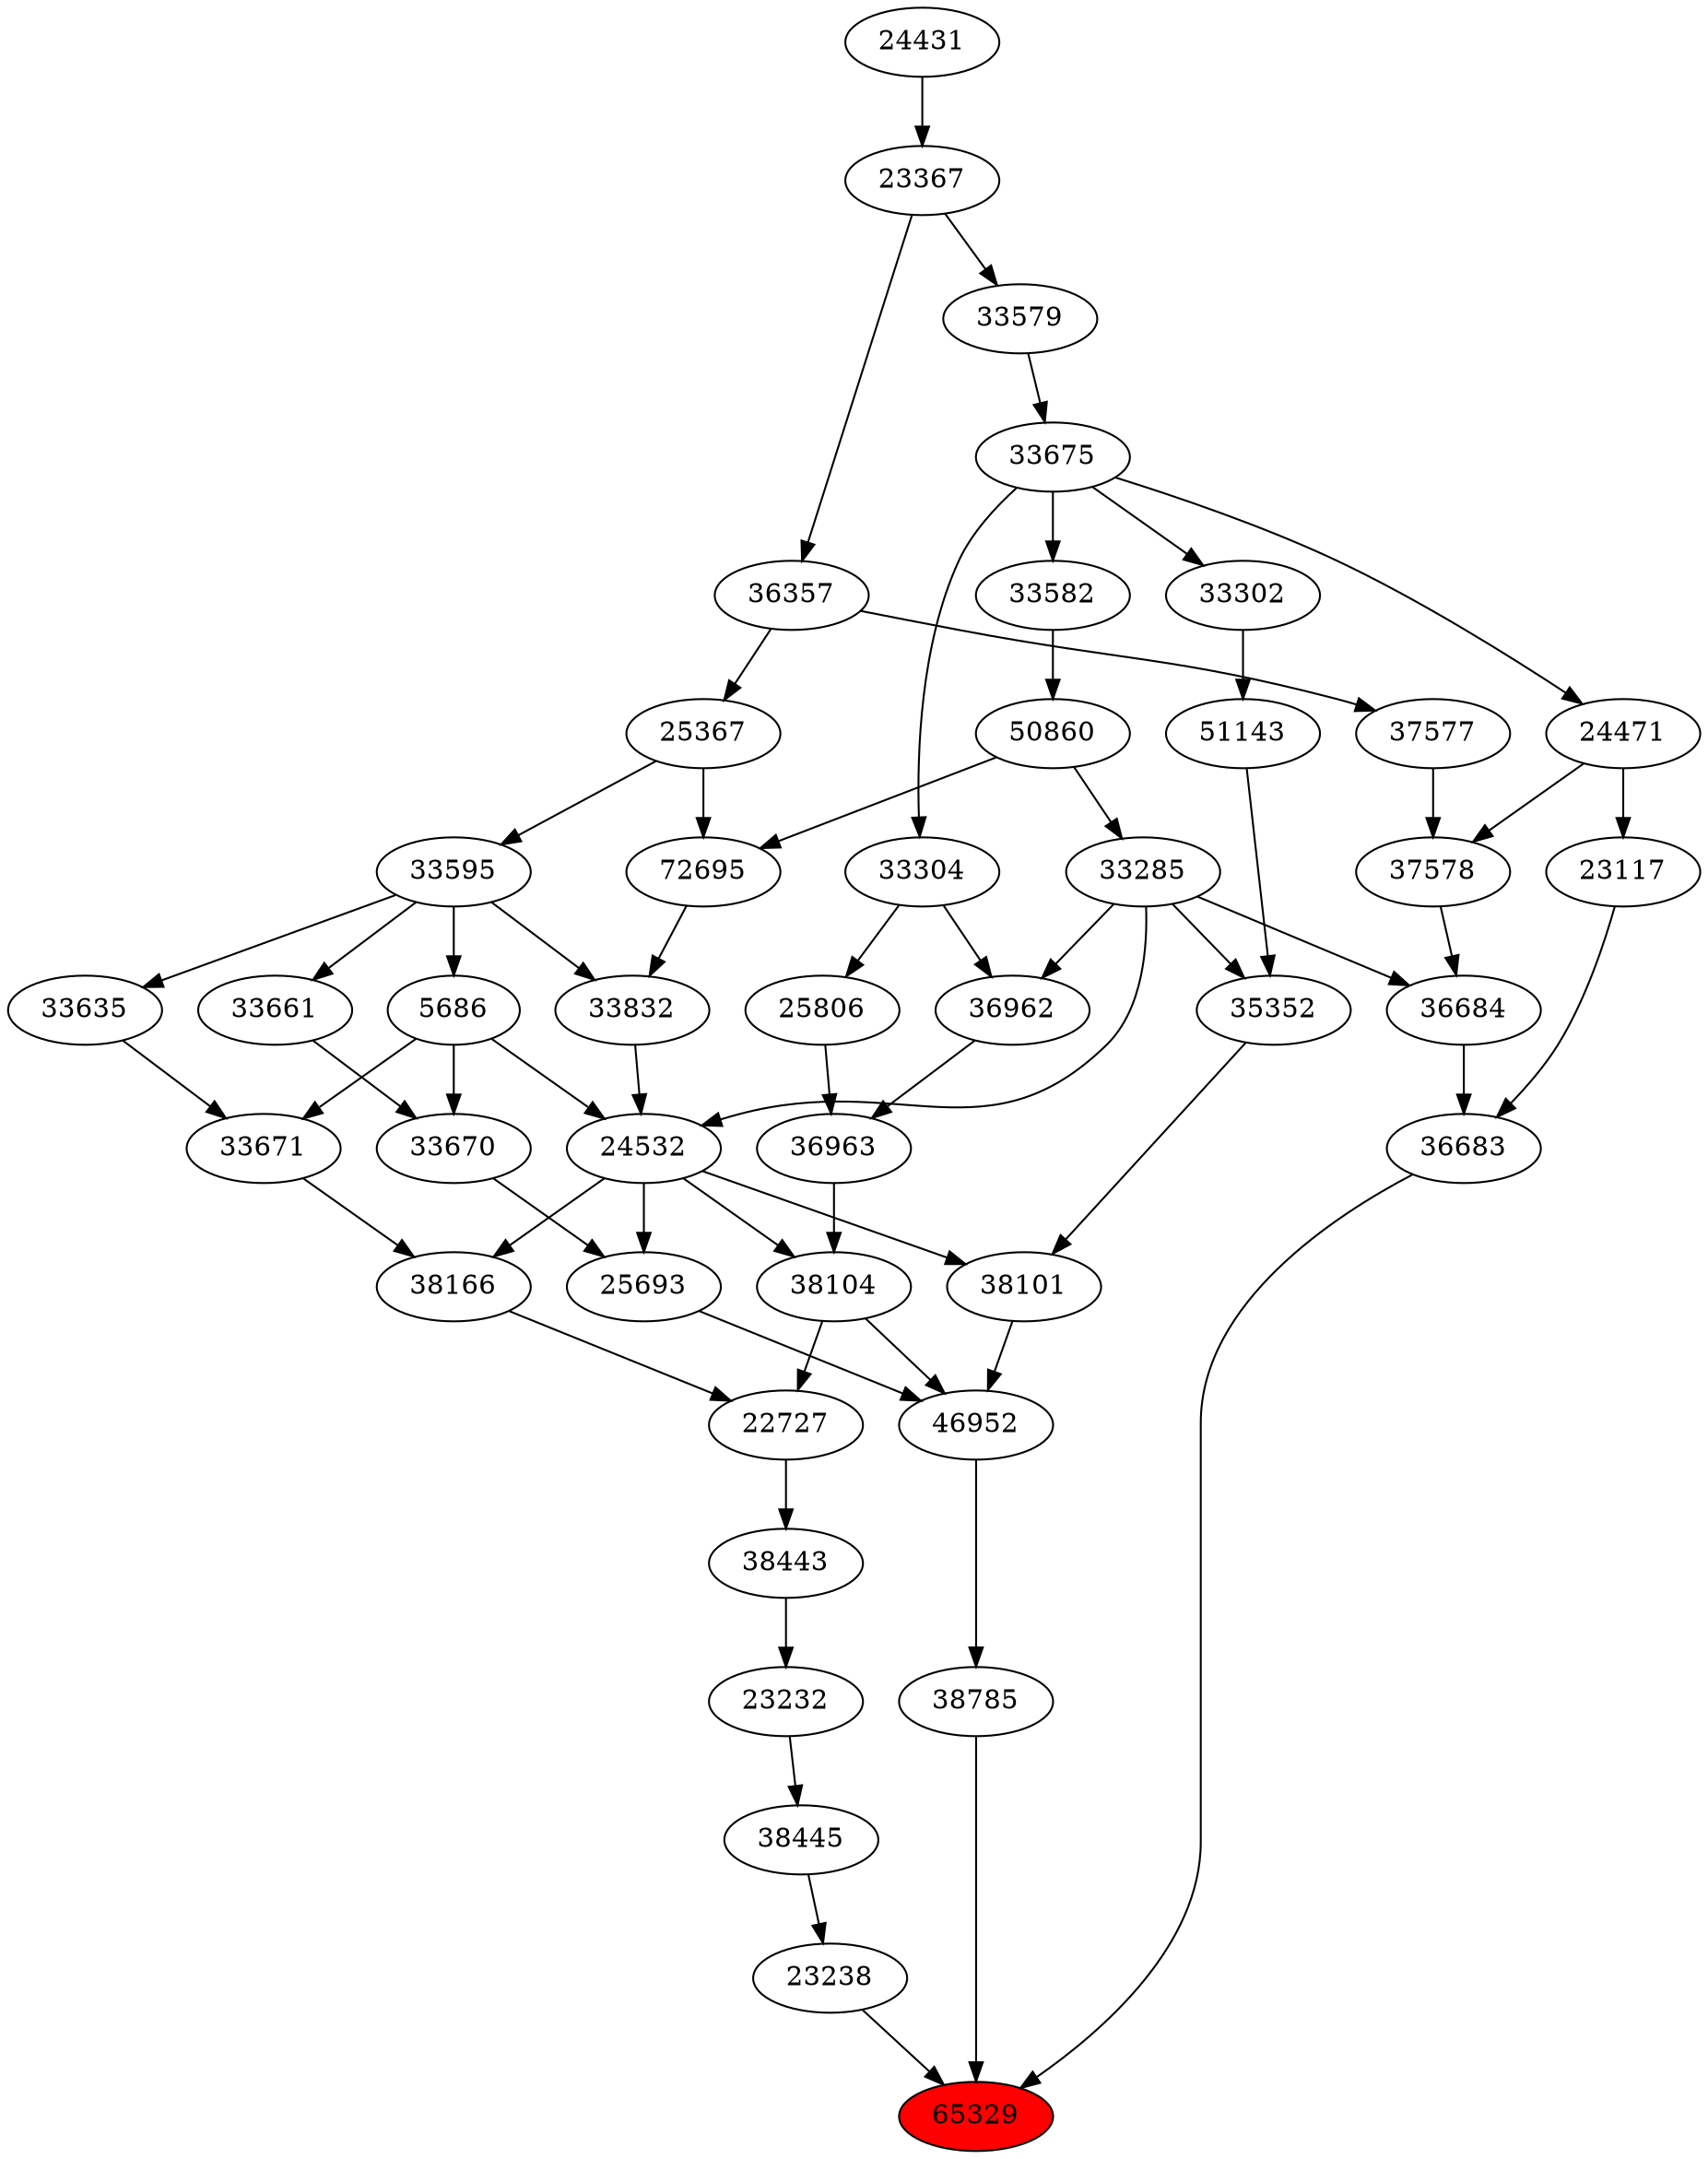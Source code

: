 strict digraph{ 
65329 [label="65329" fillcolor=red style=filled]
23238 -> 65329
38785 -> 65329
36683 -> 65329
23238 [label="23238"]
38445 -> 23238
38785 [label="38785"]
46952 -> 38785
36683 [label="36683"]
36684 -> 36683
23117 -> 36683
38445 [label="38445"]
23232 -> 38445
46952 [label="46952"]
25693 -> 46952
38101 -> 46952
38104 -> 46952
36684 [label="36684"]
33285 -> 36684
37578 -> 36684
23117 [label="23117"]
24471 -> 23117
23232 [label="23232"]
38443 -> 23232
25693 [label="25693"]
24532 -> 25693
33670 -> 25693
38101 [label="38101"]
24532 -> 38101
35352 -> 38101
38104 [label="38104"]
24532 -> 38104
36963 -> 38104
33285 [label="33285"]
50860 -> 33285
37578 [label="37578"]
24471 -> 37578
37577 -> 37578
24471 [label="24471"]
33675 -> 24471
38443 [label="38443"]
22727 -> 38443
24532 [label="24532"]
33285 -> 24532
5686 -> 24532
33832 -> 24532
33670 [label="33670"]
5686 -> 33670
33661 -> 33670
35352 [label="35352"]
33285 -> 35352
51143 -> 35352
36963 [label="36963"]
36962 -> 36963
25806 -> 36963
50860 [label="50860"]
33582 -> 50860
37577 [label="37577"]
36357 -> 37577
33675 [label="33675"]
33579 -> 33675
22727 [label="22727"]
38104 -> 22727
38166 -> 22727
5686 [label="5686"]
33595 -> 5686
33832 [label="33832"]
72695 -> 33832
33595 -> 33832
33661 [label="33661"]
33595 -> 33661
51143 [label="51143"]
33302 -> 51143
36962 [label="36962"]
33285 -> 36962
33304 -> 36962
25806 [label="25806"]
33304 -> 25806
33582 [label="33582"]
33675 -> 33582
36357 [label="36357"]
23367 -> 36357
33579 [label="33579"]
23367 -> 33579
38166 [label="38166"]
24532 -> 38166
33671 -> 38166
33595 [label="33595"]
25367 -> 33595
72695 [label="72695"]
50860 -> 72695
25367 -> 72695
33302 [label="33302"]
33675 -> 33302
33304 [label="33304"]
33675 -> 33304
23367 [label="23367"]
24431 -> 23367
33671 [label="33671"]
5686 -> 33671
33635 -> 33671
25367 [label="25367"]
36357 -> 25367
24431 [label="24431"]
33635 [label="33635"]
33595 -> 33635
}